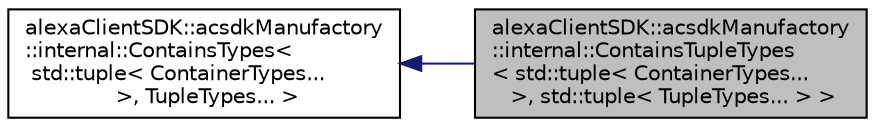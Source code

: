 digraph "alexaClientSDK::acsdkManufactory::internal::ContainsTupleTypes&lt; std::tuple&lt; ContainerTypes... &gt;, std::tuple&lt; TupleTypes... &gt; &gt;"
{
 // LATEX_PDF_SIZE
  edge [fontname="Helvetica",fontsize="10",labelfontname="Helvetica",labelfontsize="10"];
  node [fontname="Helvetica",fontsize="10",shape=record];
  rankdir="LR";
  Node1 [label="alexaClientSDK::acsdkManufactory\l::internal::ContainsTupleTypes\l\< std::tuple\< ContainerTypes...\l \>, std::tuple\< TupleTypes... \> \>",height=0.2,width=0.4,color="black", fillcolor="grey75", style="filled", fontcolor="black",tooltip=" "];
  Node2 -> Node1 [dir="back",color="midnightblue",fontsize="10",style="solid",fontname="Helvetica"];
  Node2 [label="alexaClientSDK::acsdkManufactory\l::internal::ContainsTypes\<\l std::tuple\< ContainerTypes...\l \>, TupleTypes... \>",height=0.2,width=0.4,color="black", fillcolor="white", style="filled",URL="$structalexa_client_s_d_k_1_1acsdk_manufactory_1_1internal_1_1_contains_types.html",tooltip=" "];
}
